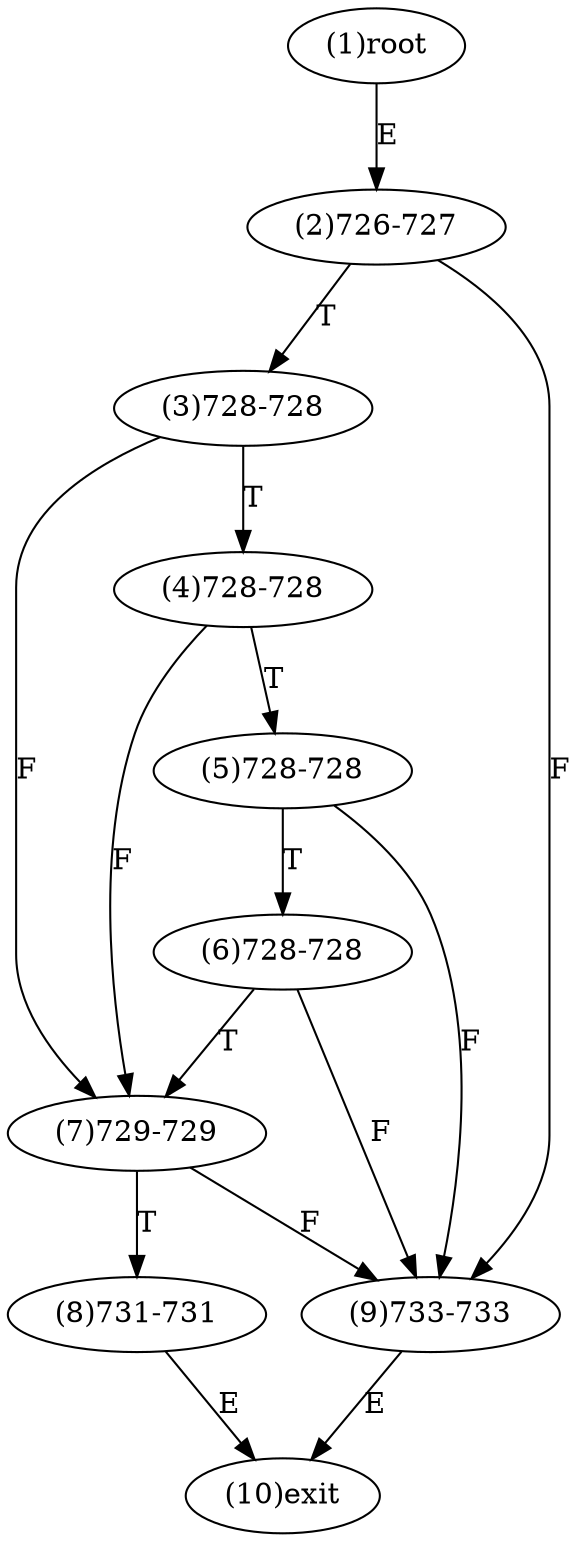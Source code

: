digraph "" { 
1[ label="(1)root"];
2[ label="(2)726-727"];
3[ label="(3)728-728"];
4[ label="(4)728-728"];
5[ label="(5)728-728"];
6[ label="(6)728-728"];
7[ label="(7)729-729"];
8[ label="(8)731-731"];
9[ label="(9)733-733"];
10[ label="(10)exit"];
1->2[ label="E"];
2->9[ label="F"];
2->3[ label="T"];
3->7[ label="F"];
3->4[ label="T"];
4->7[ label="F"];
4->5[ label="T"];
5->9[ label="F"];
5->6[ label="T"];
6->9[ label="F"];
6->7[ label="T"];
7->9[ label="F"];
7->8[ label="T"];
8->10[ label="E"];
9->10[ label="E"];
}
